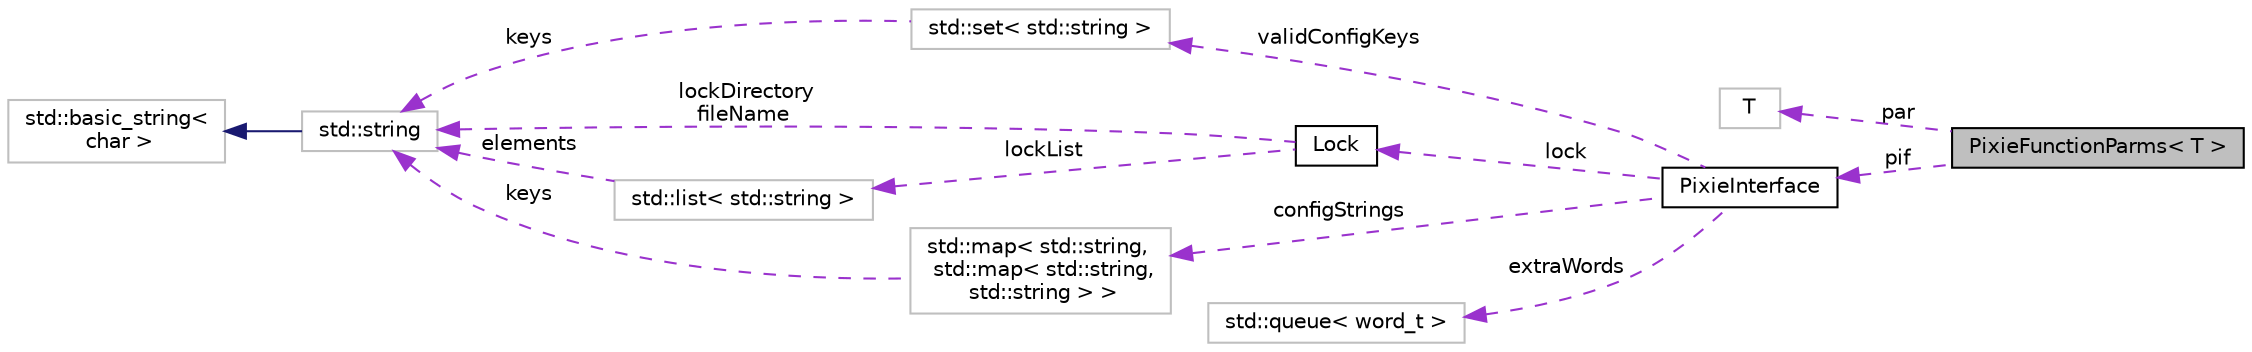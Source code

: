 digraph "PixieFunctionParms&lt; T &gt;"
{
  edge [fontname="Helvetica",fontsize="10",labelfontname="Helvetica",labelfontsize="10"];
  node [fontname="Helvetica",fontsize="10",shape=record];
  rankdir="LR";
  Node1 [label="PixieFunctionParms\< T \>",height=0.2,width=0.4,color="black", fillcolor="grey75", style="filled", fontcolor="black"];
  Node2 -> Node1 [dir="back",color="darkorchid3",fontsize="10",style="dashed",label=" par" ,fontname="Helvetica"];
  Node2 [label="T",height=0.2,width=0.4,color="grey75", fillcolor="white", style="filled"];
  Node3 -> Node1 [dir="back",color="darkorchid3",fontsize="10",style="dashed",label=" pif" ,fontname="Helvetica"];
  Node3 [label="PixieInterface",height=0.2,width=0.4,color="black", fillcolor="white", style="filled",URL="$d9/dc6/class_pixie_interface.html"];
  Node4 -> Node3 [dir="back",color="darkorchid3",fontsize="10",style="dashed",label=" validConfigKeys" ,fontname="Helvetica"];
  Node4 [label="std::set\< std::string \>",height=0.2,width=0.4,color="grey75", fillcolor="white", style="filled"];
  Node5 -> Node4 [dir="back",color="darkorchid3",fontsize="10",style="dashed",label=" keys" ,fontname="Helvetica"];
  Node5 [label="std::string",height=0.2,width=0.4,color="grey75", fillcolor="white", style="filled",tooltip="STL class. "];
  Node6 -> Node5 [dir="back",color="midnightblue",fontsize="10",style="solid",fontname="Helvetica"];
  Node6 [label="std::basic_string\<\l char \>",height=0.2,width=0.4,color="grey75", fillcolor="white", style="filled",tooltip="STL class. "];
  Node7 -> Node3 [dir="back",color="darkorchid3",fontsize="10",style="dashed",label=" lock" ,fontname="Helvetica"];
  Node7 [label="Lock",height=0.2,width=0.4,color="black", fillcolor="white", style="filled",URL="$db/d3b/class_lock.html"];
  Node5 -> Node7 [dir="back",color="darkorchid3",fontsize="10",style="dashed",label=" lockDirectory\nfileName" ,fontname="Helvetica"];
  Node8 -> Node7 [dir="back",color="darkorchid3",fontsize="10",style="dashed",label=" lockList" ,fontname="Helvetica"];
  Node8 [label="std::list\< std::string \>",height=0.2,width=0.4,color="grey75", fillcolor="white", style="filled"];
  Node5 -> Node8 [dir="back",color="darkorchid3",fontsize="10",style="dashed",label=" elements" ,fontname="Helvetica"];
  Node9 -> Node3 [dir="back",color="darkorchid3",fontsize="10",style="dashed",label=" extraWords" ,fontname="Helvetica"];
  Node9 [label="std::queue\< word_t \>",height=0.2,width=0.4,color="grey75", fillcolor="white", style="filled"];
  Node10 -> Node3 [dir="back",color="darkorchid3",fontsize="10",style="dashed",label=" configStrings" ,fontname="Helvetica"];
  Node10 [label="std::map\< std::string,\l std::map\< std::string,\l std::string \> \>",height=0.2,width=0.4,color="grey75", fillcolor="white", style="filled"];
  Node5 -> Node10 [dir="back",color="darkorchid3",fontsize="10",style="dashed",label=" keys" ,fontname="Helvetica"];
}
